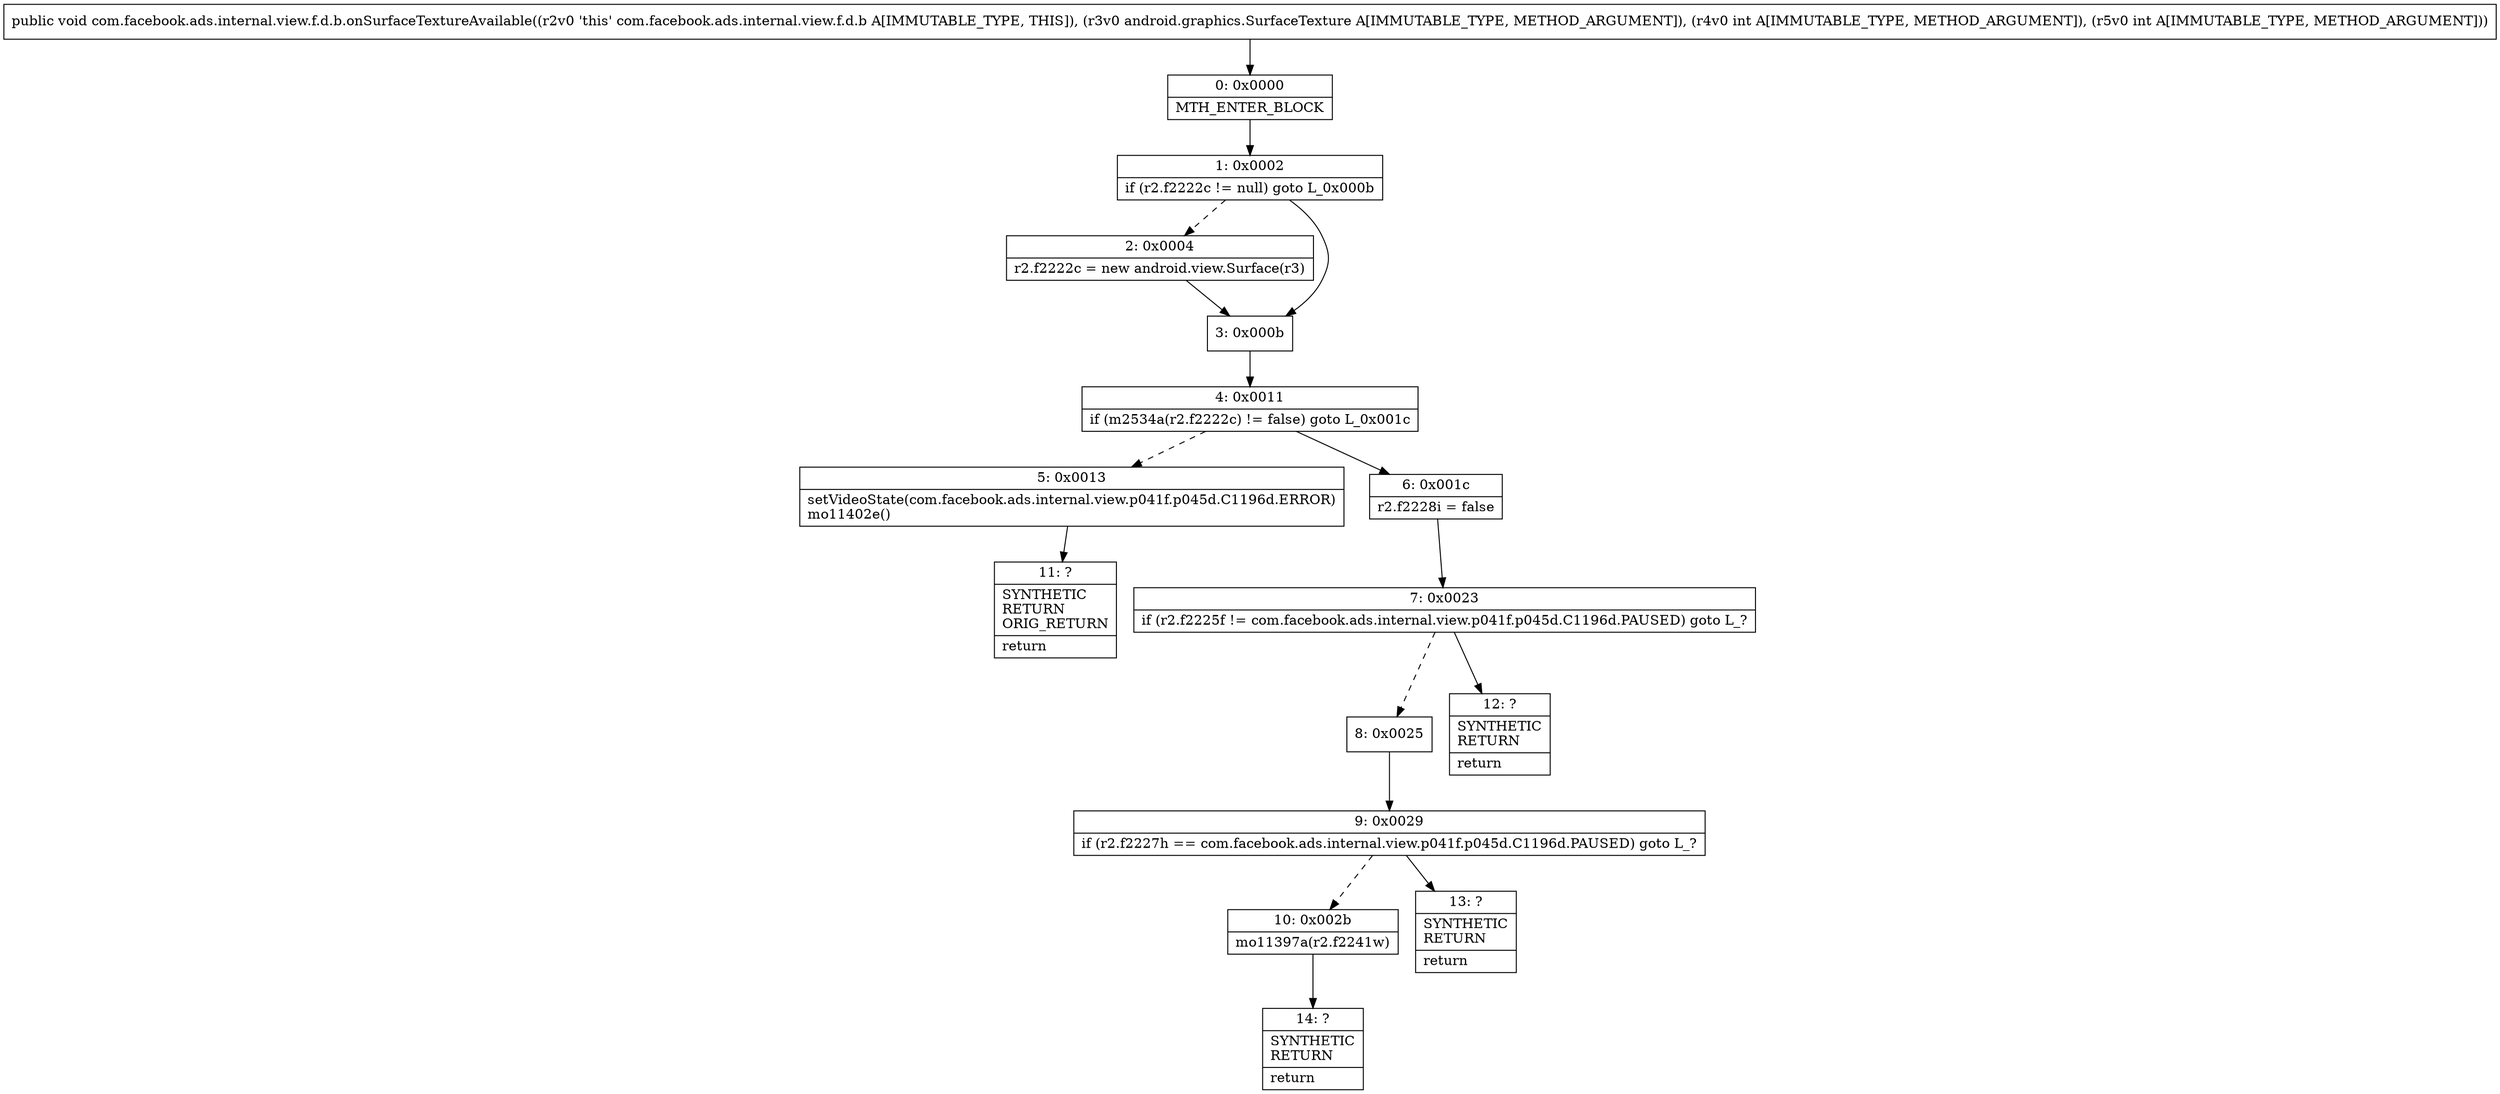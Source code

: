 digraph "CFG forcom.facebook.ads.internal.view.f.d.b.onSurfaceTextureAvailable(Landroid\/graphics\/SurfaceTexture;II)V" {
Node_0 [shape=record,label="{0\:\ 0x0000|MTH_ENTER_BLOCK\l}"];
Node_1 [shape=record,label="{1\:\ 0x0002|if (r2.f2222c != null) goto L_0x000b\l}"];
Node_2 [shape=record,label="{2\:\ 0x0004|r2.f2222c = new android.view.Surface(r3)\l}"];
Node_3 [shape=record,label="{3\:\ 0x000b}"];
Node_4 [shape=record,label="{4\:\ 0x0011|if (m2534a(r2.f2222c) != false) goto L_0x001c\l}"];
Node_5 [shape=record,label="{5\:\ 0x0013|setVideoState(com.facebook.ads.internal.view.p041f.p045d.C1196d.ERROR)\lmo11402e()\l}"];
Node_6 [shape=record,label="{6\:\ 0x001c|r2.f2228i = false\l}"];
Node_7 [shape=record,label="{7\:\ 0x0023|if (r2.f2225f != com.facebook.ads.internal.view.p041f.p045d.C1196d.PAUSED) goto L_?\l}"];
Node_8 [shape=record,label="{8\:\ 0x0025}"];
Node_9 [shape=record,label="{9\:\ 0x0029|if (r2.f2227h == com.facebook.ads.internal.view.p041f.p045d.C1196d.PAUSED) goto L_?\l}"];
Node_10 [shape=record,label="{10\:\ 0x002b|mo11397a(r2.f2241w)\l}"];
Node_11 [shape=record,label="{11\:\ ?|SYNTHETIC\lRETURN\lORIG_RETURN\l|return\l}"];
Node_12 [shape=record,label="{12\:\ ?|SYNTHETIC\lRETURN\l|return\l}"];
Node_13 [shape=record,label="{13\:\ ?|SYNTHETIC\lRETURN\l|return\l}"];
Node_14 [shape=record,label="{14\:\ ?|SYNTHETIC\lRETURN\l|return\l}"];
MethodNode[shape=record,label="{public void com.facebook.ads.internal.view.f.d.b.onSurfaceTextureAvailable((r2v0 'this' com.facebook.ads.internal.view.f.d.b A[IMMUTABLE_TYPE, THIS]), (r3v0 android.graphics.SurfaceTexture A[IMMUTABLE_TYPE, METHOD_ARGUMENT]), (r4v0 int A[IMMUTABLE_TYPE, METHOD_ARGUMENT]), (r5v0 int A[IMMUTABLE_TYPE, METHOD_ARGUMENT])) }"];
MethodNode -> Node_0;
Node_0 -> Node_1;
Node_1 -> Node_2[style=dashed];
Node_1 -> Node_3;
Node_2 -> Node_3;
Node_3 -> Node_4;
Node_4 -> Node_5[style=dashed];
Node_4 -> Node_6;
Node_5 -> Node_11;
Node_6 -> Node_7;
Node_7 -> Node_8[style=dashed];
Node_7 -> Node_12;
Node_8 -> Node_9;
Node_9 -> Node_10[style=dashed];
Node_9 -> Node_13;
Node_10 -> Node_14;
}

